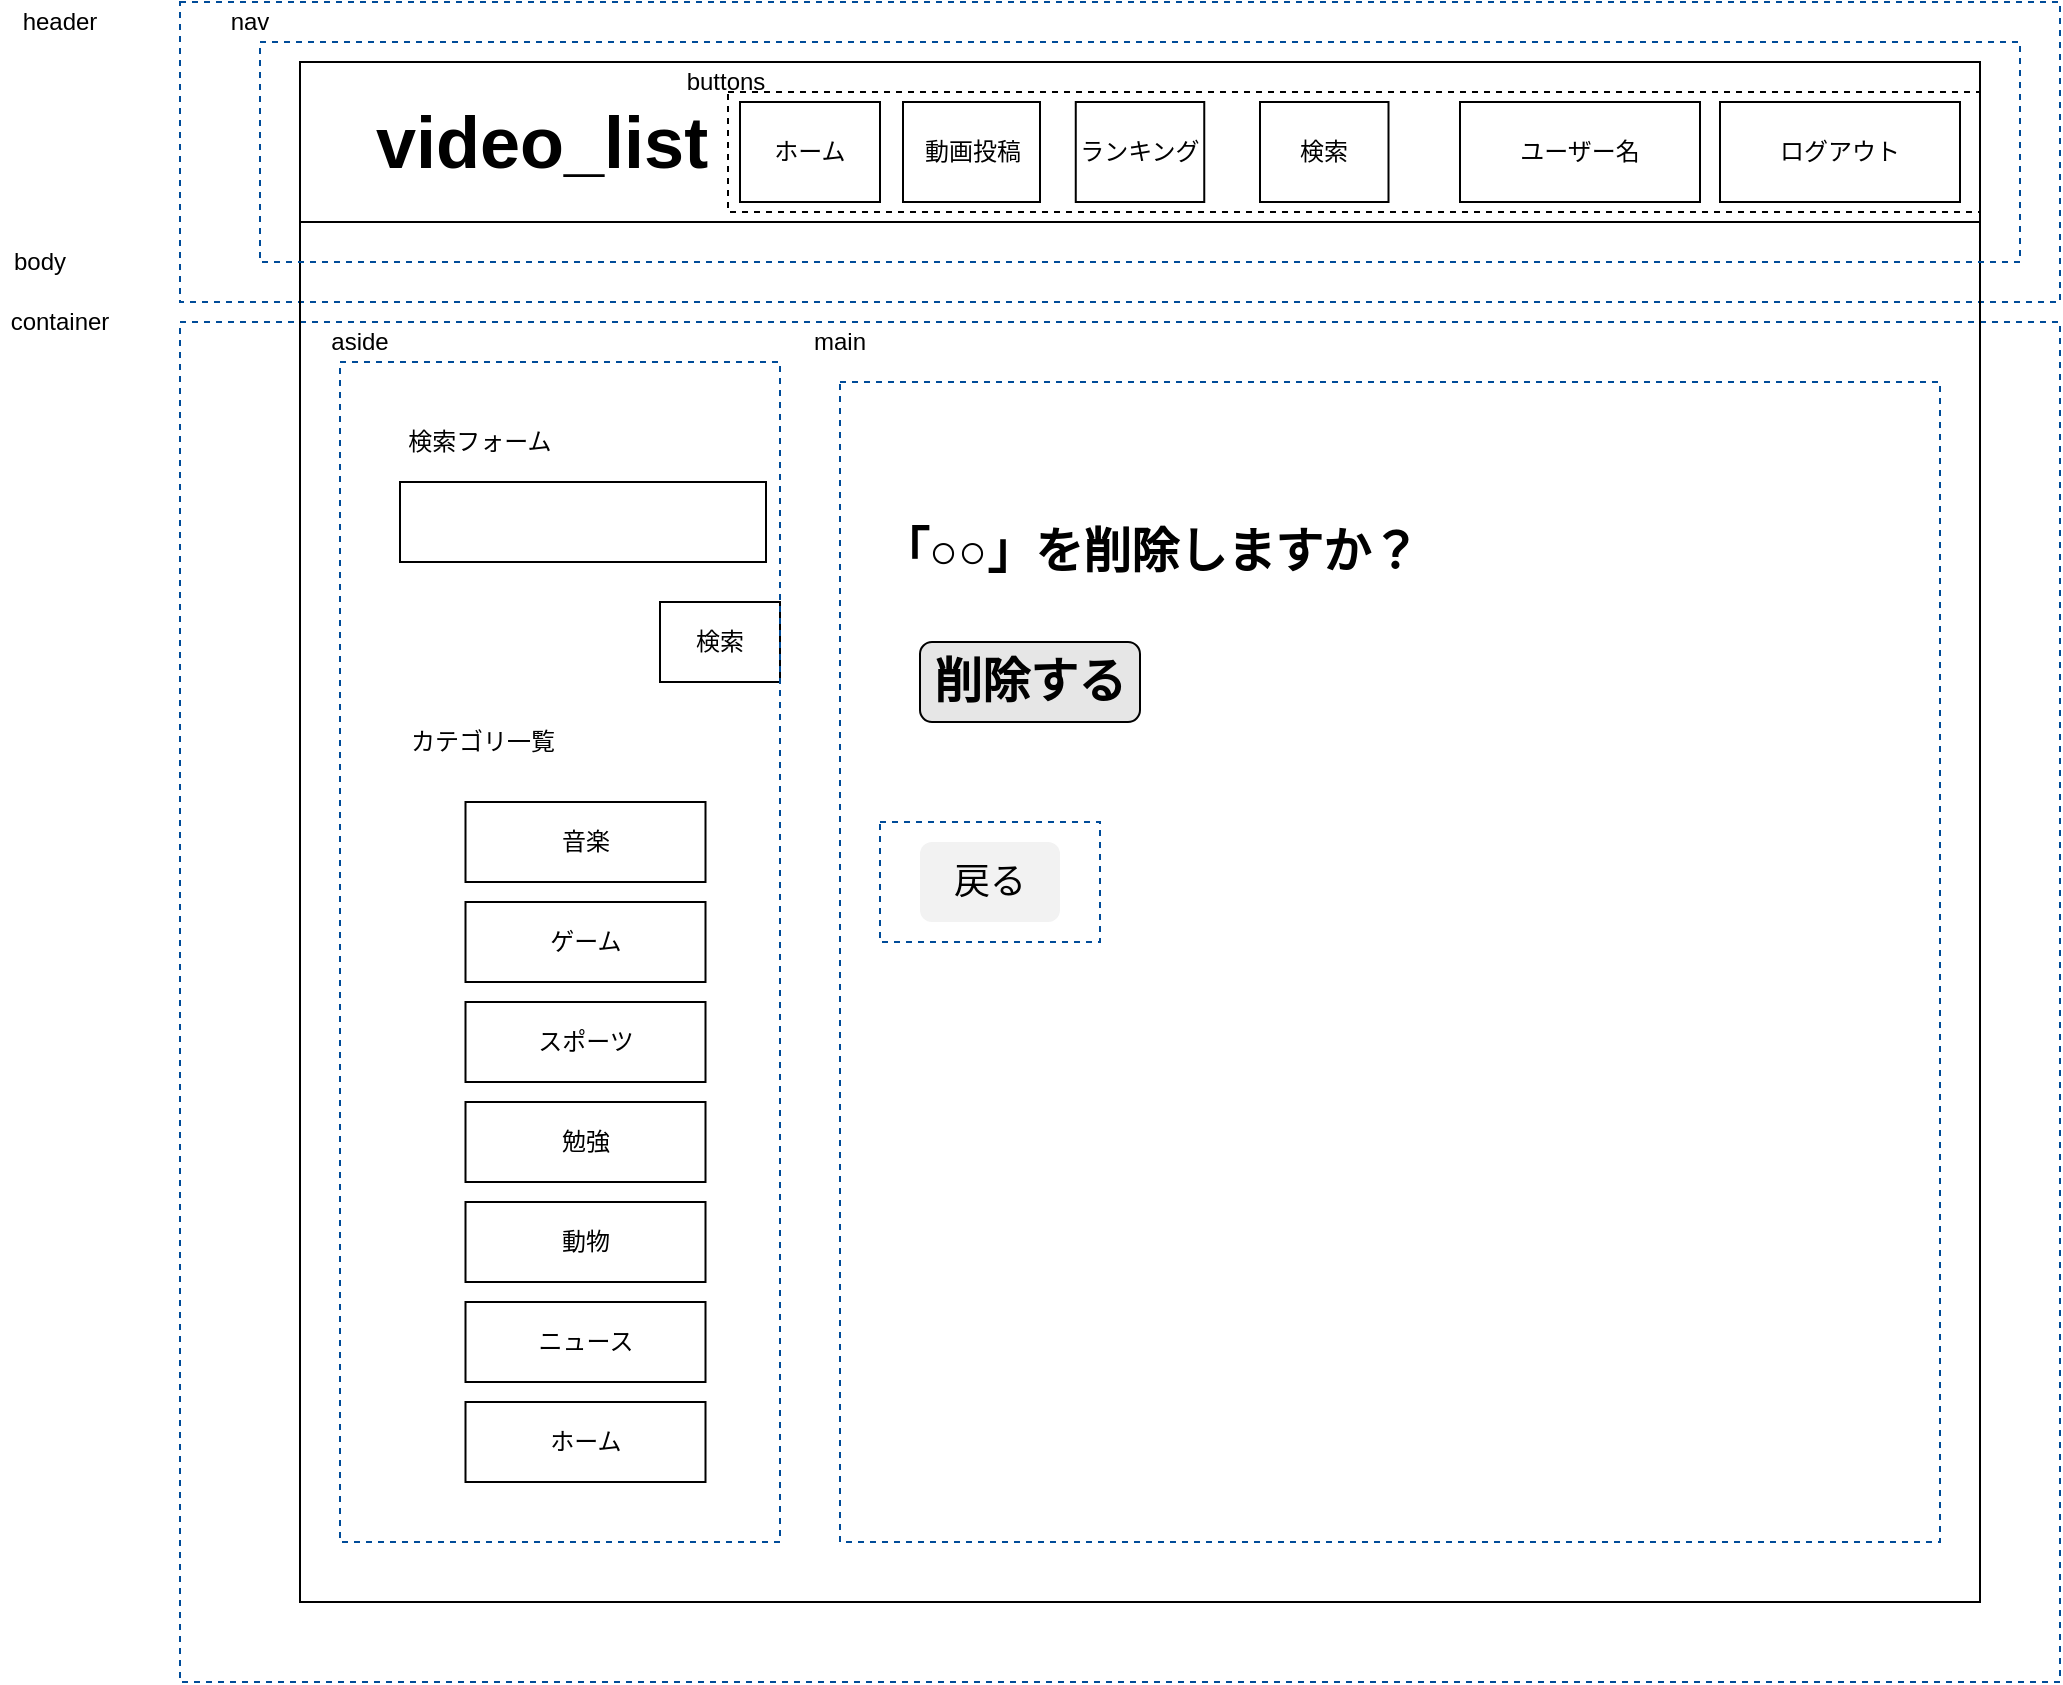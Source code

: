 <mxfile version="14.6.13" type="device"><diagram id="qV4Y1ibvRHWzE1QoIarS" name="ページ1"><mxGraphModel dx="1086" dy="1795" grid="1" gridSize="10" guides="1" tooltips="1" connect="1" arrows="1" fold="1" page="1" pageScale="1" pageWidth="827" pageHeight="1169" math="0" shadow="0"><root><mxCell id="0"/><mxCell id="1" parent="0"/><mxCell id="41ih9-w9jSs7INL_MtGD-24" value="" style="rounded=0;whiteSpace=wrap;html=1;fillColor=none;dashed=1;strokeColor=#004C99;" parent="1" vertex="1"><mxGeometry x="140" y="-1110" width="940" height="150" as="geometry"/></mxCell><mxCell id="41ih9-w9jSs7INL_MtGD-37" value="" style="rounded=0;whiteSpace=wrap;html=1;dashed=1;strokeColor=#004C99;fillColor=none;" parent="1" vertex="1"><mxGeometry x="140" y="-950" width="940" height="680" as="geometry"/></mxCell><mxCell id="UcNmZPkEHvnRl0_18qgE-3" value="" style="rounded=0;whiteSpace=wrap;html=1;fillColor=none;" parent="1" vertex="1"><mxGeometry x="200" y="-1080" width="840" height="770" as="geometry"/></mxCell><mxCell id="41ih9-w9jSs7INL_MtGD-1" value="&lt;font style=&quot;font-size: 36px&quot;&gt;&lt;b&gt;　video_list&lt;/b&gt;&lt;/font&gt;" style="rounded=0;whiteSpace=wrap;html=1;align=left;" parent="1" vertex="1"><mxGeometry x="200" y="-1080" width="840" height="80" as="geometry"/></mxCell><mxCell id="41ih9-w9jSs7INL_MtGD-2" value="ユーザー名" style="rounded=0;whiteSpace=wrap;html=1;" parent="1" vertex="1"><mxGeometry x="780" y="-1060" width="120" height="50" as="geometry"/></mxCell><mxCell id="41ih9-w9jSs7INL_MtGD-3" value="ログアウト" style="rounded=0;whiteSpace=wrap;html=1;" parent="1" vertex="1"><mxGeometry x="910" y="-1060" width="120" height="50" as="geometry"/></mxCell><mxCell id="41ih9-w9jSs7INL_MtGD-16" value="" style="rounded=0;whiteSpace=wrap;html=1;" parent="1" vertex="1"><mxGeometry x="250" y="-870" width="183" height="40" as="geometry"/></mxCell><mxCell id="41ih9-w9jSs7INL_MtGD-17" value="検索フォーム" style="text;html=1;strokeColor=none;fillColor=none;align=center;verticalAlign=middle;whiteSpace=wrap;rounded=0;" parent="1" vertex="1"><mxGeometry x="250" y="-900" width="80" height="20" as="geometry"/></mxCell><mxCell id="41ih9-w9jSs7INL_MtGD-19" value="検索" style="rounded=0;whiteSpace=wrap;html=1;" parent="1" vertex="1"><mxGeometry x="380" y="-810" width="60" height="40" as="geometry"/></mxCell><mxCell id="41ih9-w9jSs7INL_MtGD-28" value="" style="rounded=0;whiteSpace=wrap;html=1;fillColor=none;dashed=1;strokeColor=#004C99;" parent="1" vertex="1"><mxGeometry x="220" y="-930" width="220" height="590" as="geometry"/></mxCell><mxCell id="41ih9-w9jSs7INL_MtGD-30" value="main" style="text;html=1;strokeColor=none;fillColor=none;align=center;verticalAlign=middle;whiteSpace=wrap;rounded=0;dashed=1;" parent="1" vertex="1"><mxGeometry x="450" y="-950" width="40" height="20" as="geometry"/></mxCell><mxCell id="41ih9-w9jSs7INL_MtGD-31" value="aside" style="text;html=1;strokeColor=none;fillColor=none;align=center;verticalAlign=middle;whiteSpace=wrap;rounded=0;dashed=1;" parent="1" vertex="1"><mxGeometry x="210" y="-950" width="40" height="20" as="geometry"/></mxCell><mxCell id="41ih9-w9jSs7INL_MtGD-33" value="header" style="text;html=1;strokeColor=none;fillColor=none;align=center;verticalAlign=middle;whiteSpace=wrap;rounded=0;dashed=1;" parent="1" vertex="1"><mxGeometry x="60" y="-1110" width="40" height="20" as="geometry"/></mxCell><mxCell id="41ih9-w9jSs7INL_MtGD-38" value="body" style="text;html=1;strokeColor=none;fillColor=none;align=center;verticalAlign=middle;whiteSpace=wrap;rounded=0;dashed=1;" parent="1" vertex="1"><mxGeometry x="50" y="-990" width="40" height="20" as="geometry"/></mxCell><mxCell id="1c0NNwxKIvy2WAwoOnhW-1" value="ホーム" style="rounded=0;whiteSpace=wrap;html=1;" parent="1" vertex="1"><mxGeometry x="420" y="-1060" width="70" height="50" as="geometry"/></mxCell><mxCell id="1c0NNwxKIvy2WAwoOnhW-2" value="動画投稿" style="rounded=0;whiteSpace=wrap;html=1;" parent="1" vertex="1"><mxGeometry x="501.5" y="-1060" width="68.5" height="50" as="geometry"/></mxCell><mxCell id="1c0NNwxKIvy2WAwoOnhW-5" value="ランキング" style="rounded=0;whiteSpace=wrap;html=1;" parent="1" vertex="1"><mxGeometry x="587.88" y="-1060" width="64.25" height="50" as="geometry"/></mxCell><mxCell id="JnhSFOKj9GDTMDjTWT9U-1" value="検索" style="rounded=0;whiteSpace=wrap;html=1;" parent="1" vertex="1"><mxGeometry x="680" y="-1060" width="64.25" height="50" as="geometry"/></mxCell><mxCell id="JnhSFOKj9GDTMDjTWT9U-2" value="" style="rounded=0;whiteSpace=wrap;html=1;fillColor=none;dashed=1;strokeColor=#004C99;" parent="1" vertex="1"><mxGeometry x="180" y="-1090" width="880" height="110" as="geometry"/></mxCell><mxCell id="JnhSFOKj9GDTMDjTWT9U-5" value="nav" style="text;html=1;strokeColor=none;fillColor=none;align=center;verticalAlign=middle;whiteSpace=wrap;rounded=0;dashed=1;" parent="1" vertex="1"><mxGeometry x="90" y="-1110" width="170" height="20" as="geometry"/></mxCell><mxCell id="JnhSFOKj9GDTMDjTWT9U-6" value="" style="rounded=0;whiteSpace=wrap;html=1;dashed=1;strokeColor=#000000;fillColor=none;" parent="1" vertex="1"><mxGeometry x="414" y="-1065" width="626" height="60" as="geometry"/></mxCell><mxCell id="JnhSFOKj9GDTMDjTWT9U-8" value="buttons" style="text;html=1;strokeColor=none;fillColor=none;align=center;verticalAlign=middle;whiteSpace=wrap;rounded=0;dashed=1;" parent="1" vertex="1"><mxGeometry x="393" y="-1080" width="40" height="20" as="geometry"/></mxCell><mxCell id="JnhSFOKj9GDTMDjTWT9U-9" value="container" style="text;html=1;strokeColor=none;fillColor=none;align=center;verticalAlign=middle;whiteSpace=wrap;rounded=0;dashed=1;" parent="1" vertex="1"><mxGeometry x="60" y="-960" width="40" height="20" as="geometry"/></mxCell><mxCell id="sjgWXEr6CRuSXB0uK5Ae-4" value="" style="rounded=0;whiteSpace=wrap;html=1;fillColor=none;dashed=1;strokeColor=#004C99;" parent="1" vertex="1"><mxGeometry x="470" y="-920" width="550" height="580" as="geometry"/></mxCell><mxCell id="sjgWXEr6CRuSXB0uK5Ae-13" value="&lt;span style=&quot;font-size: 24px&quot;&gt;&lt;b&gt;削除する&lt;/b&gt;&lt;/span&gt;" style="text;html=1;align=center;verticalAlign=middle;whiteSpace=wrap;rounded=1;strokeColor=#000000;fillColor=#E6E6E6;" parent="1" vertex="1"><mxGeometry x="510" y="-790" width="110" height="40" as="geometry"/></mxCell><mxCell id="sjgWXEr6CRuSXB0uK5Ae-14" value="&lt;font style=&quot;font-size: 18px&quot;&gt;戻る&lt;/font&gt;" style="text;html=1;align=center;verticalAlign=middle;whiteSpace=wrap;rounded=1;fillColor=#F2F2F2;" parent="1" vertex="1"><mxGeometry x="510" y="-690" width="70" height="40" as="geometry"/></mxCell><mxCell id="N0ZJSiv8AtmFPi12ehoP-1" value="&lt;span style=&quot;font-size: 24px&quot;&gt;&lt;b&gt;「○○」を削除しますか？&lt;/b&gt;&lt;/span&gt;" style="text;html=1;strokeColor=none;fillColor=none;align=center;verticalAlign=middle;whiteSpace=wrap;rounded=0;" parent="1" vertex="1"><mxGeometry x="450" y="-860" width="350" height="50" as="geometry"/></mxCell><mxCell id="NT4oTRcuhKxOMTwm8_mo-1" value="" style="rounded=0;whiteSpace=wrap;html=1;dashed=1;strokeColor=#004C99;fillColor=none;" parent="1" vertex="1"><mxGeometry x="490" y="-700" width="110" height="60" as="geometry"/></mxCell><mxCell id="4UN1an6WKZL-EdcQRFfl-1" value="音楽" style="rounded=0;whiteSpace=wrap;html=1;" parent="1" vertex="1"><mxGeometry x="282.75" y="-710" width="120" height="40" as="geometry"/></mxCell><mxCell id="4UN1an6WKZL-EdcQRFfl-2" value="ホーム" style="rounded=0;whiteSpace=wrap;html=1;" parent="1" vertex="1"><mxGeometry x="282.75" y="-410" width="120" height="40" as="geometry"/></mxCell><mxCell id="4UN1an6WKZL-EdcQRFfl-3" value="動物" style="rounded=0;whiteSpace=wrap;html=1;" parent="1" vertex="1"><mxGeometry x="282.75" y="-510" width="120" height="40" as="geometry"/></mxCell><mxCell id="4UN1an6WKZL-EdcQRFfl-4" value="ゲーム" style="rounded=0;whiteSpace=wrap;html=1;" parent="1" vertex="1"><mxGeometry x="282.75" y="-660" width="120" height="40" as="geometry"/></mxCell><mxCell id="4UN1an6WKZL-EdcQRFfl-5" value="スポーツ" style="rounded=0;whiteSpace=wrap;html=1;" parent="1" vertex="1"><mxGeometry x="282.75" y="-610" width="120" height="40" as="geometry"/></mxCell><mxCell id="4UN1an6WKZL-EdcQRFfl-6" value="勉強" style="rounded=0;whiteSpace=wrap;html=1;" parent="1" vertex="1"><mxGeometry x="282.75" y="-560" width="120" height="40" as="geometry"/></mxCell><mxCell id="4UN1an6WKZL-EdcQRFfl-7" value="カテゴリ一覧" style="text;html=1;strokeColor=none;fillColor=none;align=center;verticalAlign=middle;whiteSpace=wrap;rounded=0;" parent="1" vertex="1"><mxGeometry x="250" y="-750" width="82.75" height="20" as="geometry"/></mxCell><mxCell id="4UN1an6WKZL-EdcQRFfl-8" value="ニュース" style="rounded=0;whiteSpace=wrap;html=1;" parent="1" vertex="1"><mxGeometry x="282.75" y="-460" width="120" height="40" as="geometry"/></mxCell></root></mxGraphModel></diagram></mxfile>